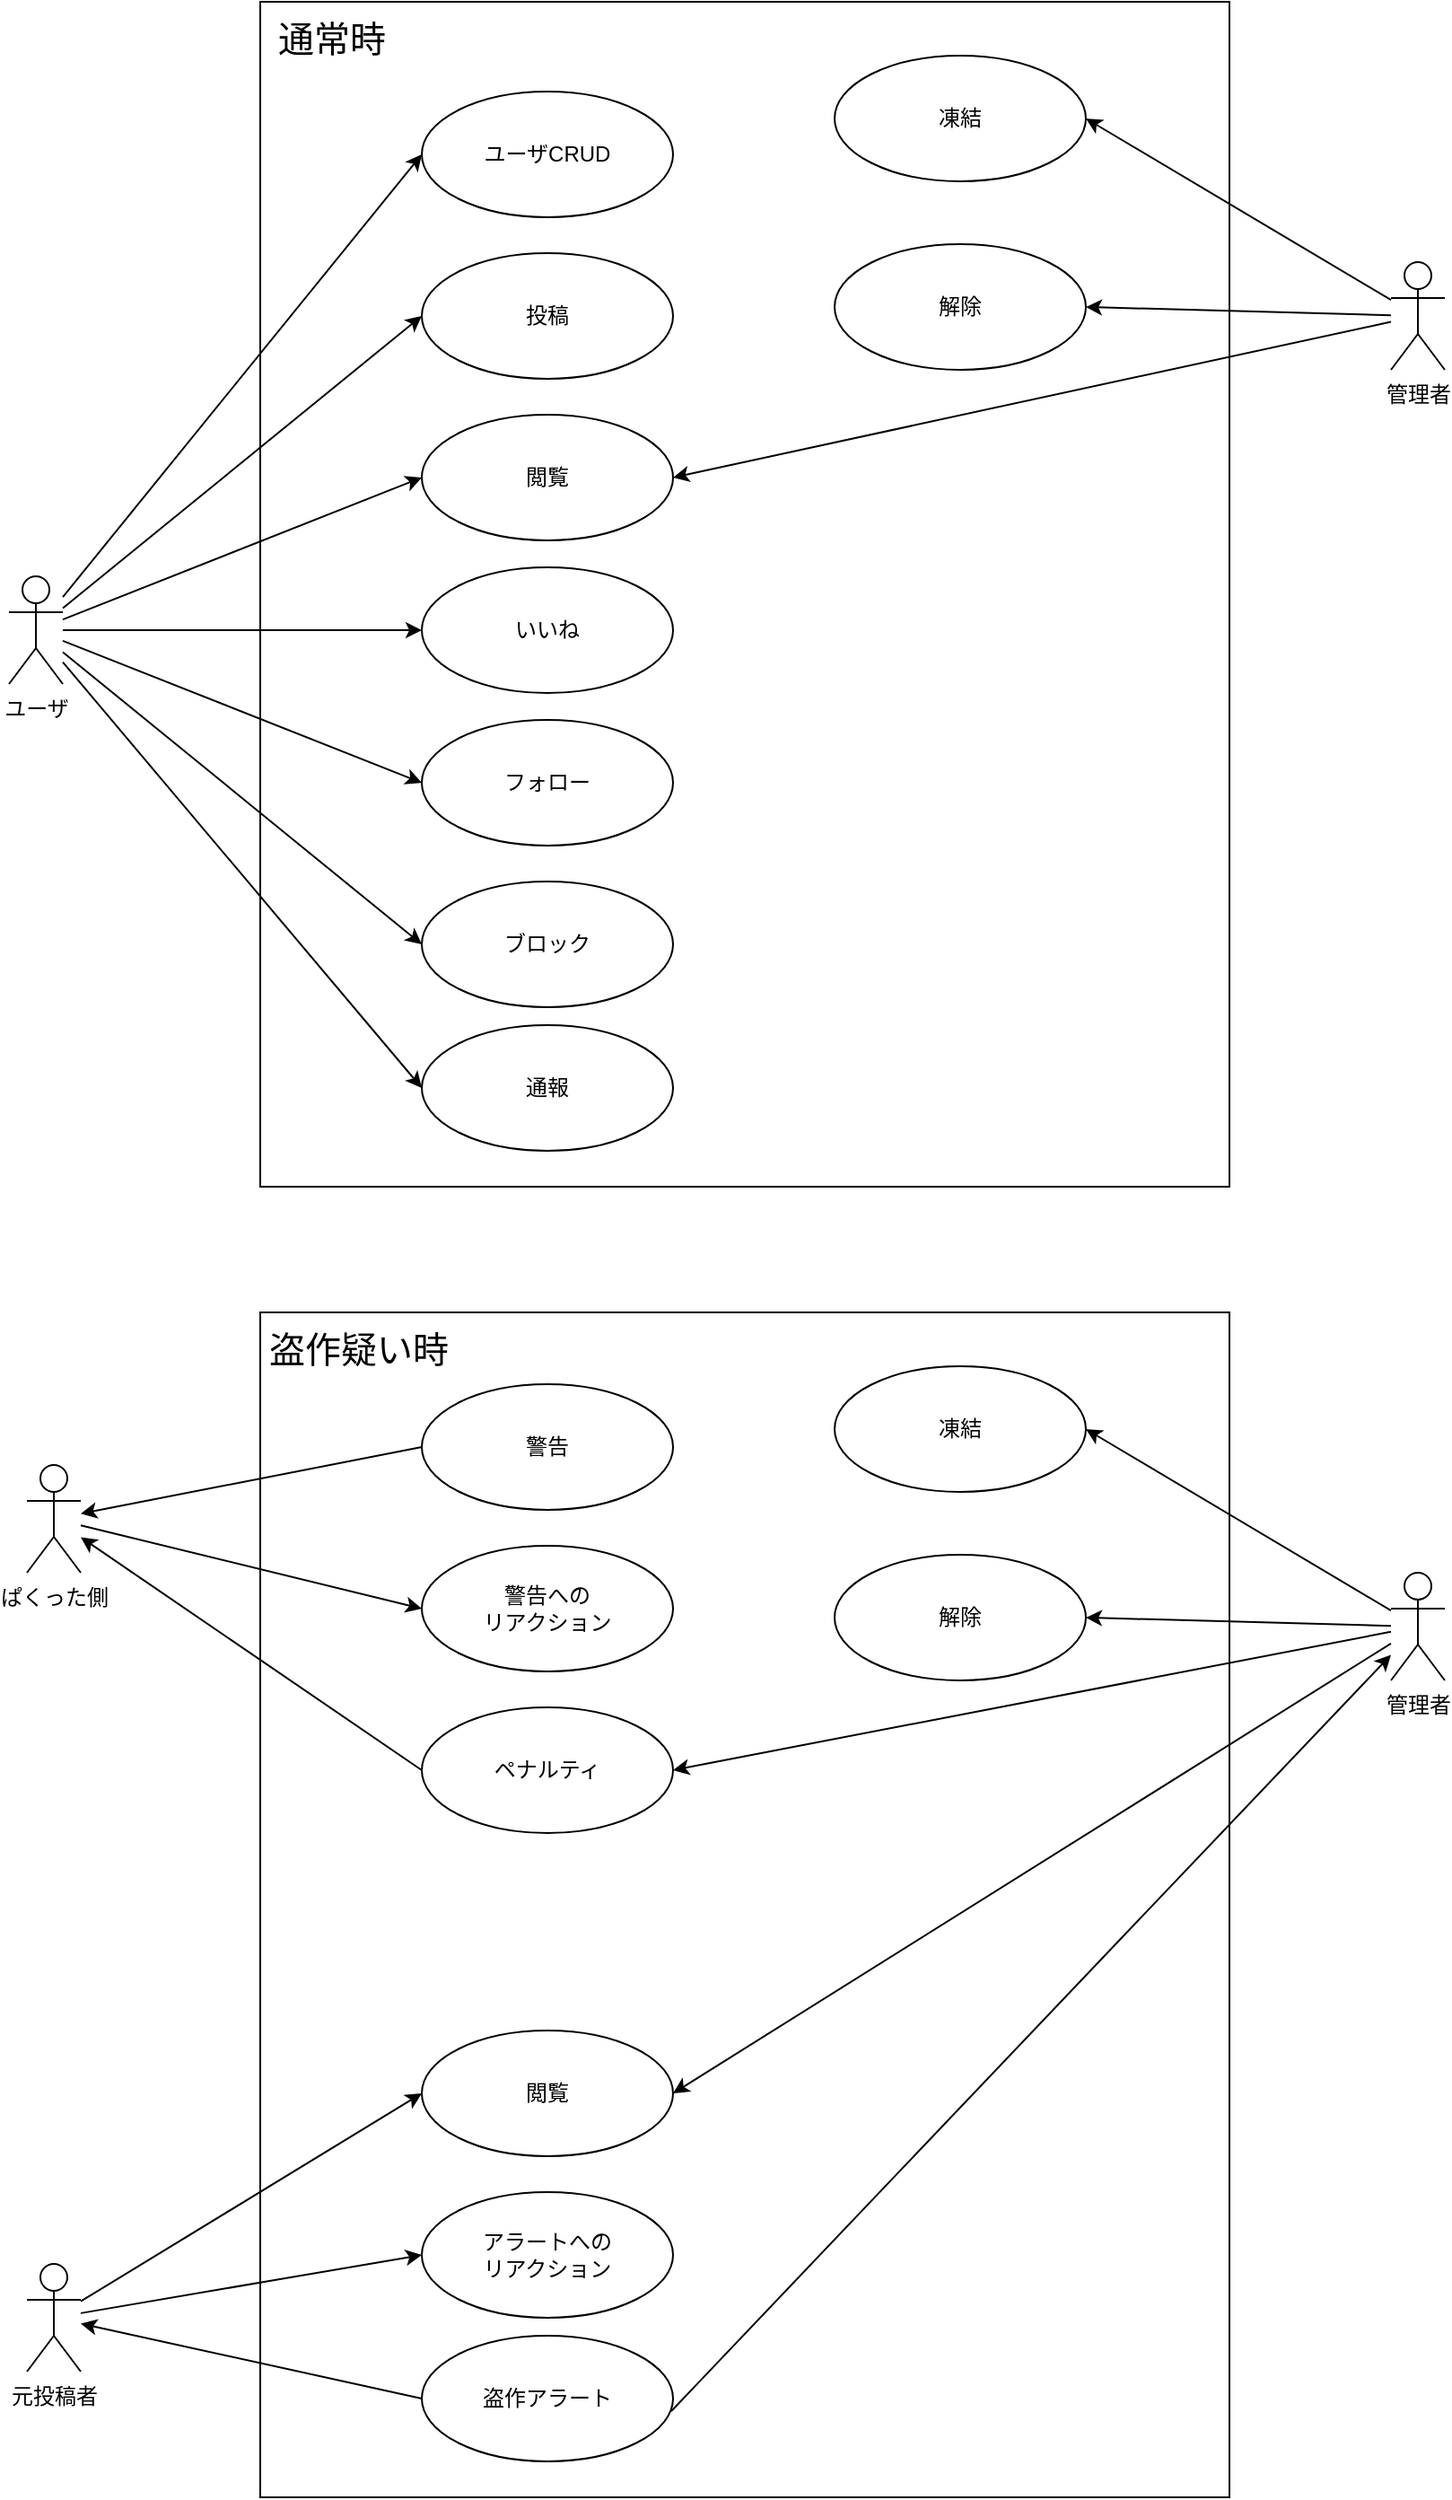 <mxfile>
    <diagram id="pHFGa0qq0e1EW2S8Dzj3" name="ページ1">
        <mxGraphModel dx="2230" dy="790" grid="1" gridSize="10" guides="1" tooltips="1" connect="1" arrows="1" fold="1" page="1" pageScale="1" pageWidth="827" pageHeight="1169" math="0" shadow="0">
            <root>
                <mxCell id="0"/>
                <mxCell id="1" parent="0"/>
                <mxCell id="21" value="" style="rounded=0;whiteSpace=wrap;html=1;" parent="1" vertex="1">
                    <mxGeometry x="-140" y="80" width="540" height="660" as="geometry"/>
                </mxCell>
                <mxCell id="5" value="いいね" style="ellipse;whiteSpace=wrap;html=1;" parent="1" vertex="1">
                    <mxGeometry x="-50" y="395" width="140" height="70" as="geometry"/>
                </mxCell>
                <mxCell id="6" value="通報" style="ellipse;whiteSpace=wrap;html=1;" parent="1" vertex="1">
                    <mxGeometry x="-50" y="650" width="140" height="70" as="geometry"/>
                </mxCell>
                <mxCell id="7" value="ブロック" style="ellipse;whiteSpace=wrap;html=1;" parent="1" vertex="1">
                    <mxGeometry x="-50" y="570" width="140" height="70" as="geometry"/>
                </mxCell>
                <mxCell id="8" value="フォロー" style="ellipse;whiteSpace=wrap;html=1;" parent="1" vertex="1">
                    <mxGeometry x="-50" y="480" width="140" height="70" as="geometry"/>
                </mxCell>
                <mxCell id="9" value="閲覧" style="ellipse;whiteSpace=wrap;html=1;" parent="1" vertex="1">
                    <mxGeometry x="-50" y="310" width="140" height="70" as="geometry"/>
                </mxCell>
                <mxCell id="10" value="投稿" style="ellipse;whiteSpace=wrap;html=1;" parent="1" vertex="1">
                    <mxGeometry x="-50" y="220" width="140" height="70" as="geometry"/>
                </mxCell>
                <mxCell id="11" value="ユーザCRUD" style="ellipse;whiteSpace=wrap;html=1;" parent="1" vertex="1">
                    <mxGeometry x="-50" y="130" width="140" height="70" as="geometry"/>
                </mxCell>
                <mxCell id="15" style="rounded=0;orthogonalLoop=1;jettySize=auto;html=1;entryX=0;entryY=0.5;entryDx=0;entryDy=0;" parent="1" source="12" target="8" edge="1">
                    <mxGeometry relative="1" as="geometry"/>
                </mxCell>
                <mxCell id="16" style="edgeStyle=none;rounded=0;orthogonalLoop=1;jettySize=auto;html=1;entryX=0;entryY=0.5;entryDx=0;entryDy=0;" parent="1" source="12" target="9" edge="1">
                    <mxGeometry relative="1" as="geometry"/>
                </mxCell>
                <mxCell id="17" style="edgeStyle=none;rounded=0;orthogonalLoop=1;jettySize=auto;html=1;entryX=0;entryY=0.5;entryDx=0;entryDy=0;" parent="1" source="12" target="10" edge="1">
                    <mxGeometry relative="1" as="geometry"/>
                </mxCell>
                <mxCell id="18" style="edgeStyle=none;rounded=0;orthogonalLoop=1;jettySize=auto;html=1;entryX=0;entryY=0.5;entryDx=0;entryDy=0;" parent="1" source="12" target="11" edge="1">
                    <mxGeometry relative="1" as="geometry"/>
                </mxCell>
                <mxCell id="19" style="edgeStyle=none;rounded=0;orthogonalLoop=1;jettySize=auto;html=1;entryX=0;entryY=0.5;entryDx=0;entryDy=0;" parent="1" source="12" target="7" edge="1">
                    <mxGeometry relative="1" as="geometry"/>
                </mxCell>
                <mxCell id="20" style="edgeStyle=none;rounded=0;orthogonalLoop=1;jettySize=auto;html=1;entryX=0;entryY=0.5;entryDx=0;entryDy=0;" parent="1" source="12" target="6" edge="1">
                    <mxGeometry relative="1" as="geometry"/>
                </mxCell>
                <mxCell id="23" style="edgeStyle=none;rounded=0;orthogonalLoop=1;jettySize=auto;html=1;entryX=0;entryY=0.5;entryDx=0;entryDy=0;" parent="1" source="12" target="5" edge="1">
                    <mxGeometry relative="1" as="geometry"/>
                </mxCell>
                <mxCell id="12" value="ユーザ" style="shape=umlActor;verticalLabelPosition=bottom;verticalAlign=top;html=1;outlineConnect=0;" parent="1" vertex="1">
                    <mxGeometry x="-280" y="400" width="30" height="60" as="geometry"/>
                </mxCell>
                <mxCell id="22" value="&lt;font style=&quot;font-size: 20px&quot;&gt;通常時&lt;/font&gt;" style="text;html=1;strokeColor=none;fillColor=none;align=center;verticalAlign=middle;whiteSpace=wrap;rounded=0;" parent="1" vertex="1">
                    <mxGeometry x="-150" y="80" width="100" height="40" as="geometry"/>
                </mxCell>
                <mxCell id="27" style="edgeStyle=none;rounded=0;orthogonalLoop=1;jettySize=auto;html=1;entryX=1;entryY=0.5;entryDx=0;entryDy=0;" parent="1" source="24" target="26" edge="1">
                    <mxGeometry relative="1" as="geometry"/>
                </mxCell>
                <mxCell id="28" style="edgeStyle=none;rounded=0;orthogonalLoop=1;jettySize=auto;html=1;entryX=1;entryY=0.5;entryDx=0;entryDy=0;" parent="1" source="24" target="25" edge="1">
                    <mxGeometry relative="1" as="geometry"/>
                </mxCell>
                <mxCell id="29" style="edgeStyle=none;rounded=0;orthogonalLoop=1;jettySize=auto;html=1;entryX=1;entryY=0.5;entryDx=0;entryDy=0;" parent="1" source="24" target="9" edge="1">
                    <mxGeometry relative="1" as="geometry"/>
                </mxCell>
                <mxCell id="24" value="管理者" style="shape=umlActor;verticalLabelPosition=bottom;verticalAlign=top;html=1;outlineConnect=0;" parent="1" vertex="1">
                    <mxGeometry x="490" y="225" width="30" height="60" as="geometry"/>
                </mxCell>
                <mxCell id="25" value="凍結" style="ellipse;whiteSpace=wrap;html=1;" parent="1" vertex="1">
                    <mxGeometry x="180" y="110" width="140" height="70" as="geometry"/>
                </mxCell>
                <mxCell id="26" value="解除" style="ellipse;whiteSpace=wrap;html=1;" parent="1" vertex="1">
                    <mxGeometry x="180" y="215" width="140" height="70" as="geometry"/>
                </mxCell>
                <mxCell id="30" value="" style="rounded=0;whiteSpace=wrap;html=1;" vertex="1" parent="1">
                    <mxGeometry x="-140" y="810" width="540" height="660" as="geometry"/>
                </mxCell>
                <mxCell id="32" value="盗作アラート" style="ellipse;whiteSpace=wrap;html=1;" vertex="1" parent="1">
                    <mxGeometry x="-50" y="1380" width="140" height="70" as="geometry"/>
                </mxCell>
                <mxCell id="33" value="アラートへの&lt;br&gt;リアクション" style="ellipse;whiteSpace=wrap;html=1;" vertex="1" parent="1">
                    <mxGeometry x="-50" y="1300" width="140" height="70" as="geometry"/>
                </mxCell>
                <mxCell id="35" value="閲覧" style="ellipse;whiteSpace=wrap;html=1;" vertex="1" parent="1">
                    <mxGeometry x="-50" y="1210" width="140" height="70" as="geometry"/>
                </mxCell>
                <mxCell id="39" style="edgeStyle=none;rounded=0;orthogonalLoop=1;jettySize=auto;html=1;entryX=0;entryY=0.5;entryDx=0;entryDy=0;" edge="1" parent="1" source="45" target="35">
                    <mxGeometry relative="1" as="geometry"/>
                </mxCell>
                <mxCell id="42" style="edgeStyle=none;rounded=0;orthogonalLoop=1;jettySize=auto;html=1;entryX=0;entryY=0.5;entryDx=0;entryDy=0;" edge="1" parent="1" source="45" target="33">
                    <mxGeometry relative="1" as="geometry"/>
                </mxCell>
                <mxCell id="43" style="edgeStyle=none;rounded=0;orthogonalLoop=1;jettySize=auto;html=1;exitX=0;exitY=0.5;exitDx=0;exitDy=0;" edge="1" parent="1" source="32" target="45">
                    <mxGeometry relative="1" as="geometry">
                        <mxPoint x="-70" y="1550" as="sourcePoint"/>
                        <mxPoint x="-210" y="1400" as="targetPoint"/>
                    </mxGeometry>
                </mxCell>
                <mxCell id="45" value="元投稿者" style="shape=umlActor;verticalLabelPosition=bottom;verticalAlign=top;html=1;outlineConnect=0;" vertex="1" parent="1">
                    <mxGeometry x="-270" y="1340" width="30" height="60" as="geometry"/>
                </mxCell>
                <mxCell id="46" value="&lt;font style=&quot;font-size: 20px&quot;&gt;盗作疑い時&lt;/font&gt;" style="text;html=1;strokeColor=none;fillColor=none;align=center;verticalAlign=middle;whiteSpace=wrap;rounded=0;" vertex="1" parent="1">
                    <mxGeometry x="-150" y="810" width="130" height="40" as="geometry"/>
                </mxCell>
                <mxCell id="47" style="edgeStyle=none;rounded=0;orthogonalLoop=1;jettySize=auto;html=1;entryX=1;entryY=0.5;entryDx=0;entryDy=0;" edge="1" parent="1" source="50" target="52">
                    <mxGeometry relative="1" as="geometry"/>
                </mxCell>
                <mxCell id="48" style="edgeStyle=none;rounded=0;orthogonalLoop=1;jettySize=auto;html=1;entryX=1;entryY=0.5;entryDx=0;entryDy=0;" edge="1" parent="1" source="50" target="51">
                    <mxGeometry relative="1" as="geometry"/>
                </mxCell>
                <mxCell id="49" style="edgeStyle=none;rounded=0;orthogonalLoop=1;jettySize=auto;html=1;entryX=1;entryY=0.5;entryDx=0;entryDy=0;" edge="1" parent="1" source="50" target="35">
                    <mxGeometry relative="1" as="geometry"/>
                </mxCell>
                <mxCell id="50" value="管理者" style="shape=umlActor;verticalLabelPosition=bottom;verticalAlign=top;html=1;outlineConnect=0;" vertex="1" parent="1">
                    <mxGeometry x="490" y="955" width="30" height="60" as="geometry"/>
                </mxCell>
                <mxCell id="51" value="凍結" style="ellipse;whiteSpace=wrap;html=1;" vertex="1" parent="1">
                    <mxGeometry x="180" y="840" width="140" height="70" as="geometry"/>
                </mxCell>
                <mxCell id="52" value="解除" style="ellipse;whiteSpace=wrap;html=1;" vertex="1" parent="1">
                    <mxGeometry x="180" y="945" width="140" height="70" as="geometry"/>
                </mxCell>
                <mxCell id="53" value="ぱくった側" style="shape=umlActor;verticalLabelPosition=bottom;verticalAlign=top;html=1;outlineConnect=0;" vertex="1" parent="1">
                    <mxGeometry x="-270" y="895" width="30" height="60" as="geometry"/>
                </mxCell>
                <mxCell id="55" value="警告" style="ellipse;whiteSpace=wrap;html=1;" vertex="1" parent="1">
                    <mxGeometry x="-50" y="850" width="140" height="70" as="geometry"/>
                </mxCell>
                <mxCell id="56" style="edgeStyle=none;rounded=0;orthogonalLoop=1;jettySize=auto;html=1;exitX=0;exitY=0.5;exitDx=0;exitDy=0;" edge="1" parent="1" source="55" target="53">
                    <mxGeometry relative="1" as="geometry">
                        <mxPoint x="-40" y="1425" as="sourcePoint"/>
                        <mxPoint x="-230" y="1383.293" as="targetPoint"/>
                    </mxGeometry>
                </mxCell>
                <mxCell id="57" value="警告への&lt;br&gt;リアクション" style="ellipse;whiteSpace=wrap;html=1;" vertex="1" parent="1">
                    <mxGeometry x="-50" y="940" width="140" height="70" as="geometry"/>
                </mxCell>
                <mxCell id="58" style="edgeStyle=none;rounded=0;orthogonalLoop=1;jettySize=auto;html=1;entryX=0;entryY=0.5;entryDx=0;entryDy=0;" edge="1" parent="1" source="53" target="57">
                    <mxGeometry relative="1" as="geometry">
                        <mxPoint x="-40" y="895" as="sourcePoint"/>
                        <mxPoint x="-230" y="932.073" as="targetPoint"/>
                    </mxGeometry>
                </mxCell>
                <mxCell id="59" style="edgeStyle=none;rounded=0;orthogonalLoop=1;jettySize=auto;html=1;exitX=0;exitY=0.5;exitDx=0;exitDy=0;" edge="1" parent="1" source="60" target="53">
                    <mxGeometry relative="1" as="geometry">
                        <mxPoint x="-30" y="905" as="sourcePoint"/>
                        <mxPoint x="-220" y="942.073" as="targetPoint"/>
                    </mxGeometry>
                </mxCell>
                <mxCell id="60" value="ペナルティ" style="ellipse;whiteSpace=wrap;html=1;" vertex="1" parent="1">
                    <mxGeometry x="-50" y="1030" width="140" height="70" as="geometry"/>
                </mxCell>
                <mxCell id="61" style="edgeStyle=none;rounded=0;orthogonalLoop=1;jettySize=auto;html=1;exitX=0.993;exitY=0.6;exitDx=0;exitDy=0;exitPerimeter=0;" edge="1" parent="1" source="32" target="50">
                    <mxGeometry relative="1" as="geometry">
                        <mxPoint x="-40" y="1425" as="sourcePoint"/>
                        <mxPoint x="-230" y="1383.293" as="targetPoint"/>
                    </mxGeometry>
                </mxCell>
                <mxCell id="62" style="edgeStyle=none;rounded=0;orthogonalLoop=1;jettySize=auto;html=1;entryX=1;entryY=0.5;entryDx=0;entryDy=0;" edge="1" parent="1" source="50" target="60">
                    <mxGeometry relative="1" as="geometry">
                        <mxPoint x="-30" y="1435" as="sourcePoint"/>
                        <mxPoint x="-220" y="1393.293" as="targetPoint"/>
                    </mxGeometry>
                </mxCell>
            </root>
        </mxGraphModel>
    </diagram>
</mxfile>